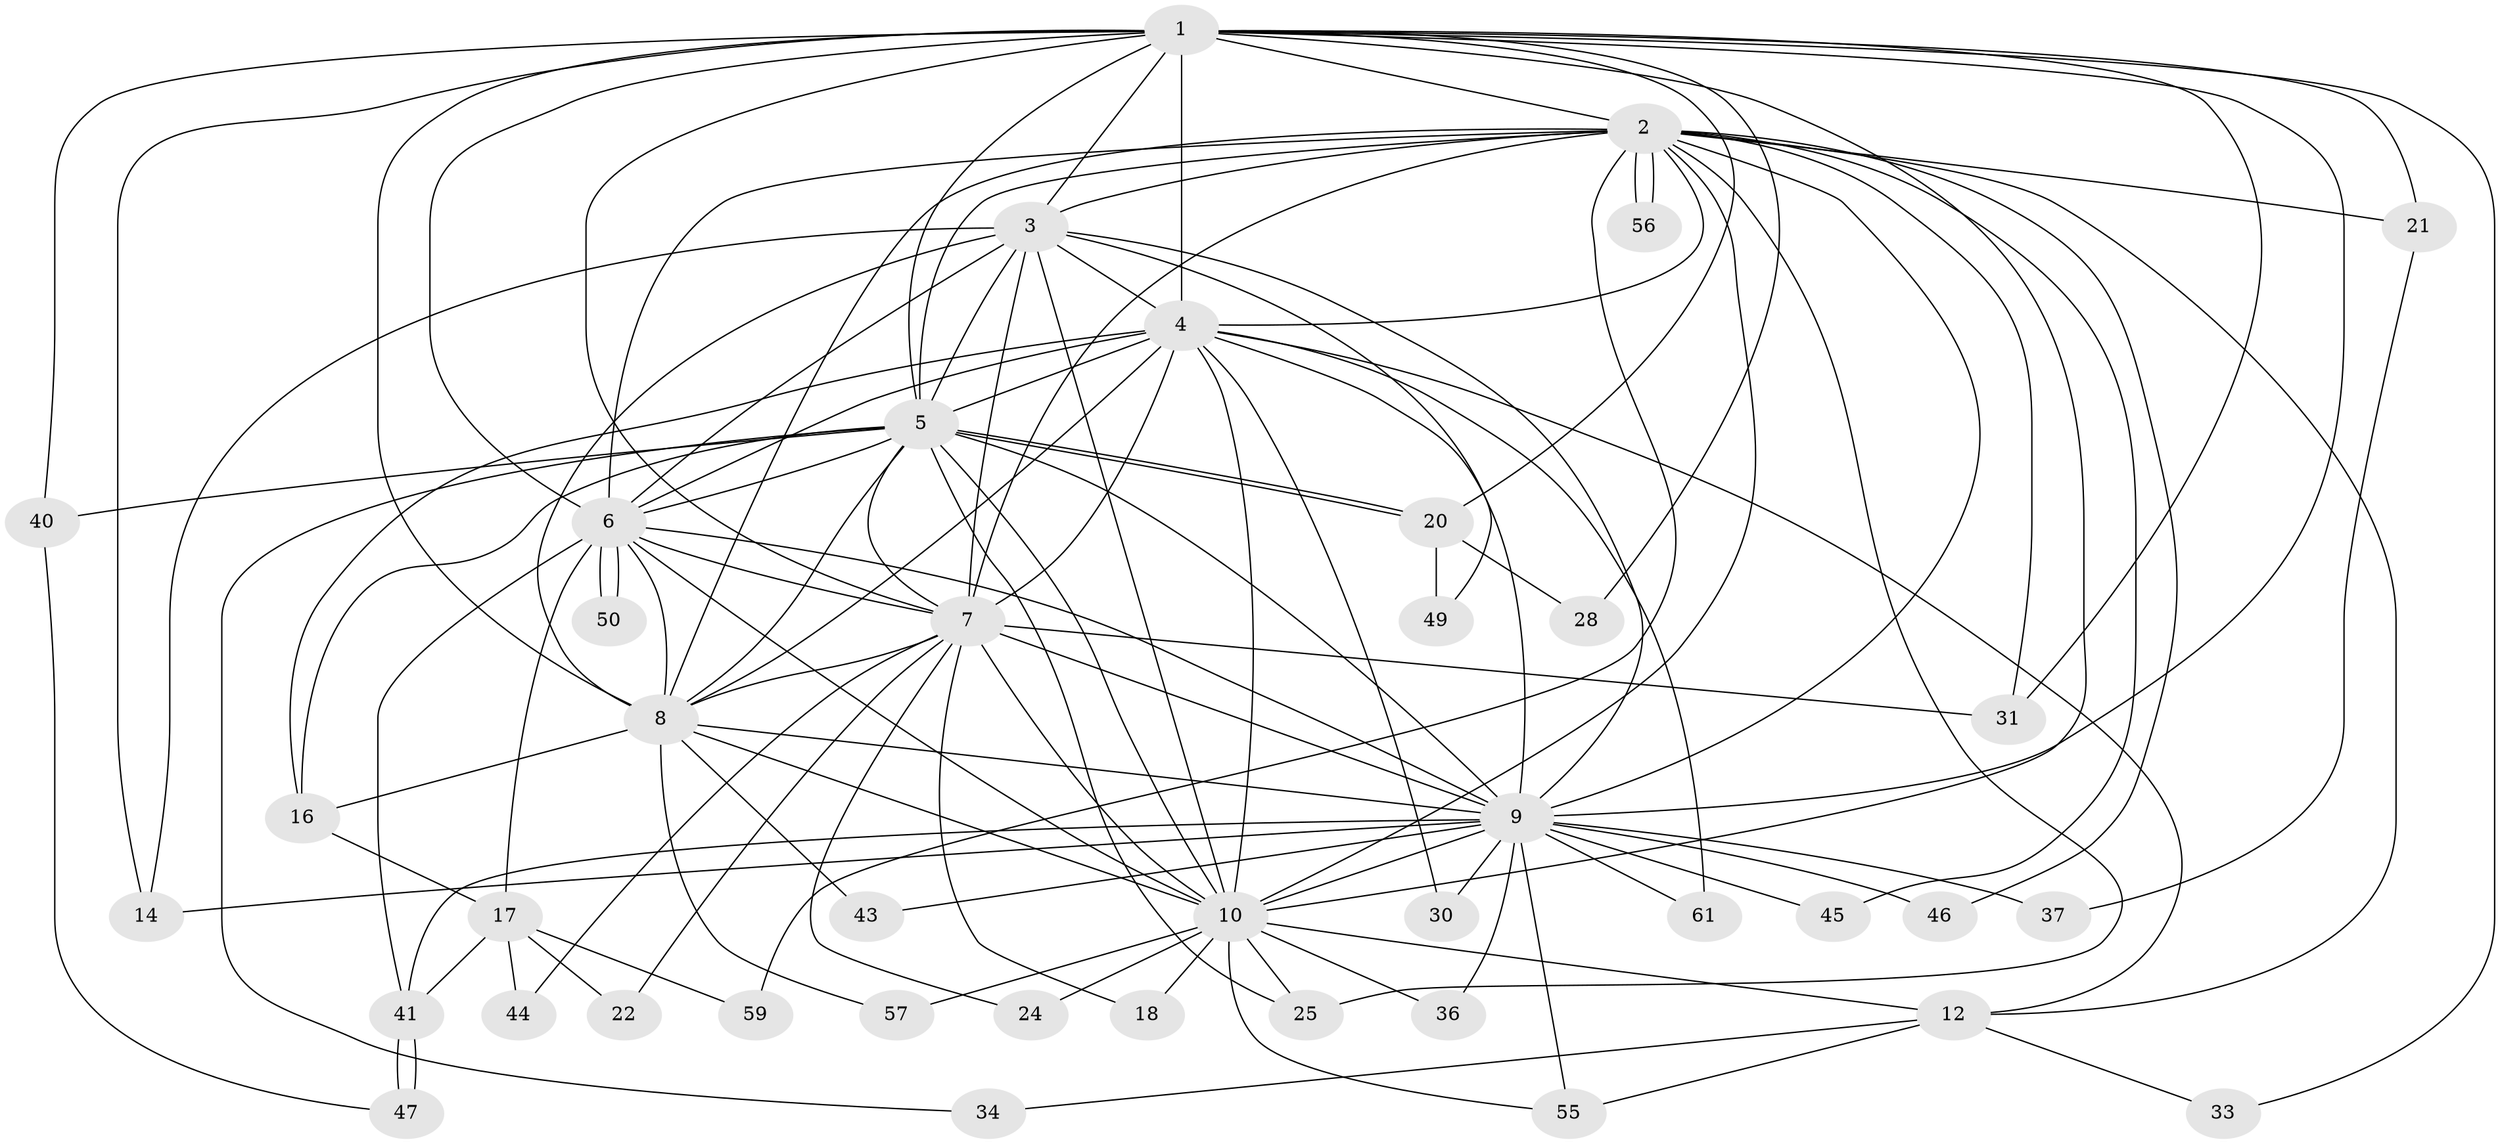 // Generated by graph-tools (version 1.1) at 2025/51/02/27/25 19:51:49]
// undirected, 41 vertices, 116 edges
graph export_dot {
graph [start="1"]
  node [color=gray90,style=filled];
  1 [super="+39"];
  2 [super="+11"];
  3 [super="+32"];
  4 [super="+29"];
  5 [super="+15"];
  6 [super="+13"];
  7 [super="+23"];
  8 [super="+26"];
  9 [super="+19"];
  10 [super="+38"];
  12 [super="+35"];
  14;
  16 [super="+53"];
  17 [super="+51"];
  18;
  20 [super="+27"];
  21;
  22;
  24;
  25 [super="+54"];
  28;
  30;
  31 [super="+48"];
  33;
  34;
  36;
  37;
  40 [super="+42"];
  41 [super="+52"];
  43;
  44;
  45;
  46;
  47 [super="+58"];
  49;
  50;
  55 [super="+60"];
  56;
  57;
  59;
  61;
  1 -- 2 [weight=2];
  1 -- 3;
  1 -- 4;
  1 -- 5;
  1 -- 6;
  1 -- 7 [weight=2];
  1 -- 8;
  1 -- 9;
  1 -- 10;
  1 -- 14;
  1 -- 21;
  1 -- 28;
  1 -- 31;
  1 -- 33;
  1 -- 40 [weight=2];
  1 -- 20;
  2 -- 3;
  2 -- 4;
  2 -- 5 [weight=2];
  2 -- 6;
  2 -- 7;
  2 -- 8;
  2 -- 9;
  2 -- 10 [weight=2];
  2 -- 21;
  2 -- 25;
  2 -- 45;
  2 -- 46;
  2 -- 56;
  2 -- 56;
  2 -- 59;
  2 -- 12;
  2 -- 31;
  3 -- 4;
  3 -- 5;
  3 -- 6;
  3 -- 7;
  3 -- 8;
  3 -- 9;
  3 -- 10;
  3 -- 49;
  3 -- 14;
  4 -- 5 [weight=2];
  4 -- 6 [weight=2];
  4 -- 7;
  4 -- 8 [weight=2];
  4 -- 9;
  4 -- 10;
  4 -- 16;
  4 -- 30;
  4 -- 61;
  4 -- 12;
  5 -- 6;
  5 -- 7;
  5 -- 8;
  5 -- 9;
  5 -- 10;
  5 -- 16;
  5 -- 20;
  5 -- 20;
  5 -- 25;
  5 -- 34;
  5 -- 40;
  6 -- 7;
  6 -- 8;
  6 -- 9;
  6 -- 10;
  6 -- 17;
  6 -- 41;
  6 -- 50;
  6 -- 50;
  7 -- 8 [weight=2];
  7 -- 9;
  7 -- 10;
  7 -- 18;
  7 -- 22;
  7 -- 24;
  7 -- 44;
  7 -- 31;
  8 -- 9;
  8 -- 10;
  8 -- 43;
  8 -- 57;
  8 -- 16;
  9 -- 10;
  9 -- 14;
  9 -- 37;
  9 -- 41;
  9 -- 43;
  9 -- 45;
  9 -- 46;
  9 -- 55;
  9 -- 61;
  9 -- 36;
  9 -- 30;
  10 -- 12;
  10 -- 18;
  10 -- 24;
  10 -- 36;
  10 -- 55;
  10 -- 57;
  10 -- 25;
  12 -- 33;
  12 -- 34;
  12 -- 55;
  16 -- 17;
  17 -- 22;
  17 -- 44;
  17 -- 59;
  17 -- 41;
  20 -- 28;
  20 -- 49;
  21 -- 37;
  40 -- 47;
  41 -- 47;
  41 -- 47;
}
